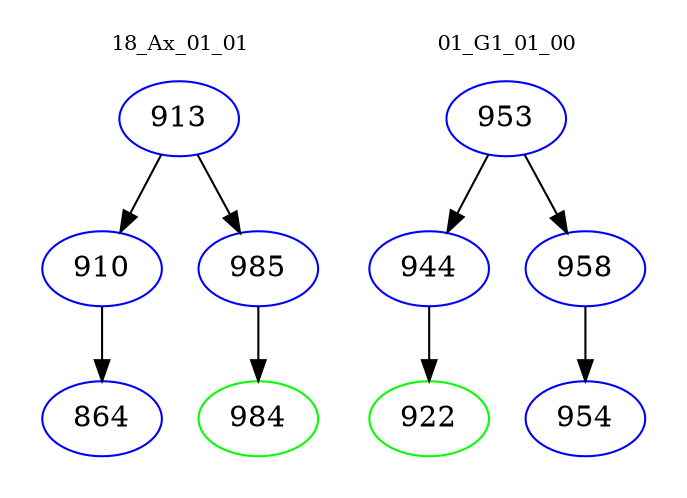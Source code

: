 digraph{
subgraph cluster_0 {
color = white
label = "18_Ax_01_01";
fontsize=10;
T0_913 [label="913", color="blue"]
T0_913 -> T0_910 [color="black"]
T0_910 [label="910", color="blue"]
T0_910 -> T0_864 [color="black"]
T0_864 [label="864", color="blue"]
T0_913 -> T0_985 [color="black"]
T0_985 [label="985", color="blue"]
T0_985 -> T0_984 [color="black"]
T0_984 [label="984", color="green"]
}
subgraph cluster_1 {
color = white
label = "01_G1_01_00";
fontsize=10;
T1_953 [label="953", color="blue"]
T1_953 -> T1_944 [color="black"]
T1_944 [label="944", color="blue"]
T1_944 -> T1_922 [color="black"]
T1_922 [label="922", color="green"]
T1_953 -> T1_958 [color="black"]
T1_958 [label="958", color="blue"]
T1_958 -> T1_954 [color="black"]
T1_954 [label="954", color="blue"]
}
}
